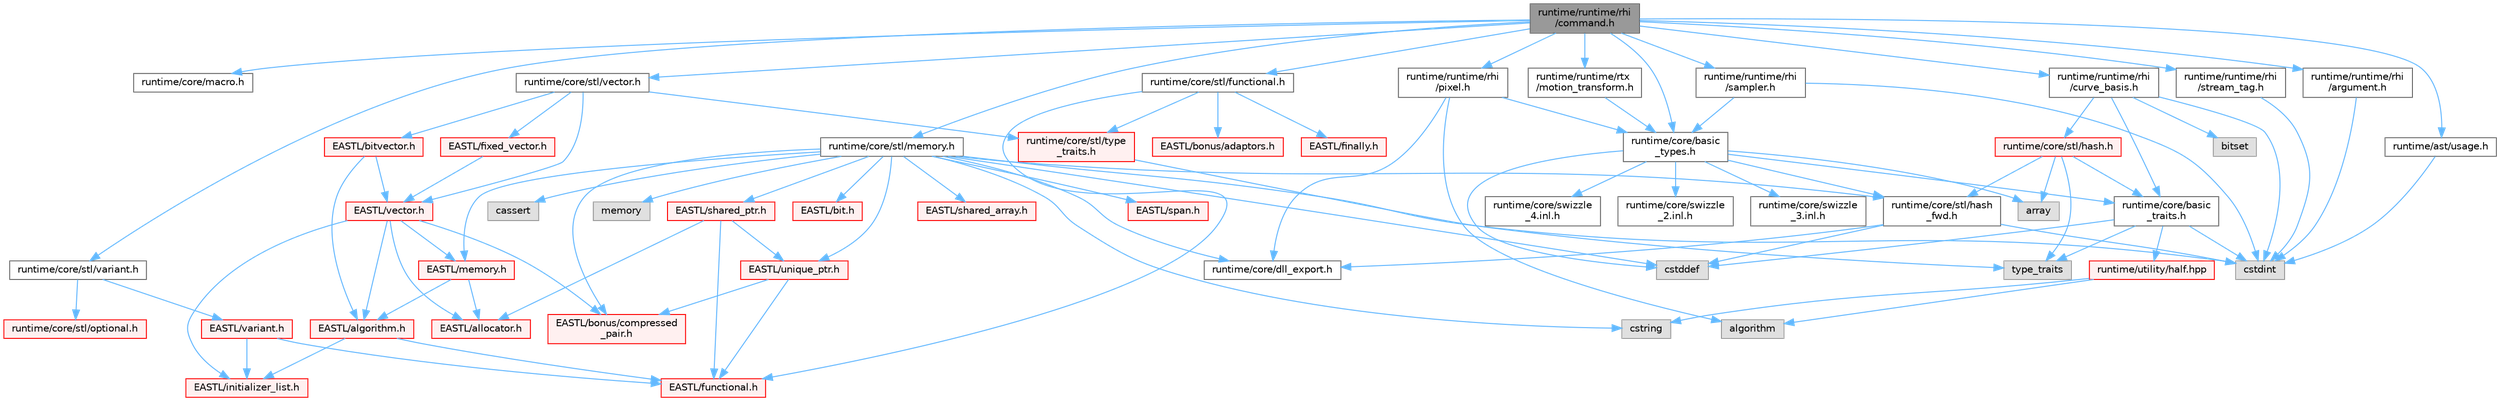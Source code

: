digraph "runtime/runtime/rhi/command.h"
{
 // LATEX_PDF_SIZE
  bgcolor="transparent";
  edge [fontname=Helvetica,fontsize=10,labelfontname=Helvetica,labelfontsize=10];
  node [fontname=Helvetica,fontsize=10,shape=box,height=0.2,width=0.4];
  Node1 [id="Node000001",label="runtime/runtime/rhi\l/command.h",height=0.2,width=0.4,color="gray40", fillcolor="grey60", style="filled", fontcolor="black",tooltip=" "];
  Node1 -> Node2 [id="edge1_Node000001_Node000002",color="steelblue1",style="solid",tooltip=" "];
  Node2 [id="Node000002",label="runtime/core/macro.h",height=0.2,width=0.4,color="grey40", fillcolor="white", style="filled",URL="$macro_8h.html",tooltip=" "];
  Node1 -> Node3 [id="edge2_Node000001_Node000003",color="steelblue1",style="solid",tooltip=" "];
  Node3 [id="Node000003",label="runtime/core/basic\l_types.h",height=0.2,width=0.4,color="grey40", fillcolor="white", style="filled",URL="$basic__types_8h.html",tooltip=" "];
  Node3 -> Node4 [id="edge3_Node000003_Node000004",color="steelblue1",style="solid",tooltip=" "];
  Node4 [id="Node000004",label="cstddef",height=0.2,width=0.4,color="grey60", fillcolor="#E0E0E0", style="filled",tooltip=" "];
  Node3 -> Node5 [id="edge4_Node000003_Node000005",color="steelblue1",style="solid",tooltip=" "];
  Node5 [id="Node000005",label="array",height=0.2,width=0.4,color="grey60", fillcolor="#E0E0E0", style="filled",tooltip=" "];
  Node3 -> Node6 [id="edge5_Node000003_Node000006",color="steelblue1",style="solid",tooltip=" "];
  Node6 [id="Node000006",label="runtime/core/stl/hash\l_fwd.h",height=0.2,width=0.4,color="grey40", fillcolor="white", style="filled",URL="$hash__fwd_8h.html",tooltip=" "];
  Node6 -> Node4 [id="edge6_Node000006_Node000004",color="steelblue1",style="solid",tooltip=" "];
  Node6 -> Node7 [id="edge7_Node000006_Node000007",color="steelblue1",style="solid",tooltip=" "];
  Node7 [id="Node000007",label="cstdint",height=0.2,width=0.4,color="grey60", fillcolor="#E0E0E0", style="filled",tooltip=" "];
  Node6 -> Node8 [id="edge8_Node000006_Node000008",color="steelblue1",style="solid",tooltip=" "];
  Node8 [id="Node000008",label="runtime/core/dll_export.h",height=0.2,width=0.4,color="grey40", fillcolor="white", style="filled",URL="$dll__export_8h.html",tooltip=" "];
  Node3 -> Node9 [id="edge9_Node000003_Node000009",color="steelblue1",style="solid",tooltip=" "];
  Node9 [id="Node000009",label="runtime/core/basic\l_traits.h",height=0.2,width=0.4,color="grey40", fillcolor="white", style="filled",URL="$basic__traits_8h.html",tooltip=" "];
  Node9 -> Node7 [id="edge10_Node000009_Node000007",color="steelblue1",style="solid",tooltip=" "];
  Node9 -> Node4 [id="edge11_Node000009_Node000004",color="steelblue1",style="solid",tooltip=" "];
  Node9 -> Node10 [id="edge12_Node000009_Node000010",color="steelblue1",style="solid",tooltip=" "];
  Node10 [id="Node000010",label="type_traits",height=0.2,width=0.4,color="grey60", fillcolor="#E0E0E0", style="filled",tooltip=" "];
  Node9 -> Node11 [id="edge13_Node000009_Node000011",color="steelblue1",style="solid",tooltip=" "];
  Node11 [id="Node000011",label="runtime/utility/half.hpp",height=0.2,width=0.4,color="red", fillcolor="#FFF0F0", style="filled",URL="$half_8hpp.html",tooltip=" "];
  Node11 -> Node13 [id="edge14_Node000011_Node000013",color="steelblue1",style="solid",tooltip=" "];
  Node13 [id="Node000013",label="algorithm",height=0.2,width=0.4,color="grey60", fillcolor="#E0E0E0", style="filled",tooltip=" "];
  Node11 -> Node20 [id="edge15_Node000011_Node000020",color="steelblue1",style="solid",tooltip=" "];
  Node20 [id="Node000020",label="cstring",height=0.2,width=0.4,color="grey60", fillcolor="#E0E0E0", style="filled",tooltip=" "];
  Node3 -> Node22 [id="edge16_Node000003_Node000022",color="steelblue1",style="solid",tooltip=" "];
  Node22 [id="Node000022",label="runtime/core/swizzle\l_2.inl.h",height=0.2,width=0.4,color="grey40", fillcolor="white", style="filled",URL="$core_2swizzle__2_8inl_8h.html",tooltip=" "];
  Node3 -> Node23 [id="edge17_Node000003_Node000023",color="steelblue1",style="solid",tooltip=" "];
  Node23 [id="Node000023",label="runtime/core/swizzle\l_3.inl.h",height=0.2,width=0.4,color="grey40", fillcolor="white", style="filled",URL="$core_2swizzle__3_8inl_8h.html",tooltip=" "];
  Node3 -> Node24 [id="edge18_Node000003_Node000024",color="steelblue1",style="solid",tooltip=" "];
  Node24 [id="Node000024",label="runtime/core/swizzle\l_4.inl.h",height=0.2,width=0.4,color="grey40", fillcolor="white", style="filled",URL="$core_2swizzle__4_8inl_8h.html",tooltip=" "];
  Node1 -> Node25 [id="edge19_Node000001_Node000025",color="steelblue1",style="solid",tooltip=" "];
  Node25 [id="Node000025",label="runtime/core/stl/vector.h",height=0.2,width=0.4,color="grey40", fillcolor="white", style="filled",URL="$core_2stl_2vector_8h.html",tooltip=" "];
  Node25 -> Node26 [id="edge20_Node000025_Node000026",color="steelblue1",style="solid",tooltip=" "];
  Node26 [id="Node000026",label="EASTL/vector.h",height=0.2,width=0.4,color="red", fillcolor="#FFF0F0", style="filled",URL="$_e_a_s_t_l_2include_2_e_a_s_t_l_2vector_8h.html",tooltip=" "];
  Node26 -> Node27 [id="edge21_Node000026_Node000027",color="steelblue1",style="solid",tooltip=" "];
  Node27 [id="Node000027",label="EASTL/algorithm.h",height=0.2,width=0.4,color="red", fillcolor="#FFF0F0", style="filled",URL="$_e_a_s_t_l_2include_2_e_a_s_t_l_2algorithm_8h.html",tooltip=" "];
  Node27 -> Node50 [id="edge22_Node000027_Node000050",color="steelblue1",style="solid",tooltip=" "];
  Node50 [id="Node000050",label="EASTL/initializer_list.h",height=0.2,width=0.4,color="red", fillcolor="#FFF0F0", style="filled",URL="$initializer__list_8h.html",tooltip=" "];
  Node27 -> Node79 [id="edge23_Node000027_Node000079",color="steelblue1",style="solid",tooltip=" "];
  Node79 [id="Node000079",label="EASTL/functional.h",height=0.2,width=0.4,color="red", fillcolor="#FFF0F0", style="filled",URL="$_e_a_s_t_l_2include_2_e_a_s_t_l_2functional_8h.html",tooltip=" "];
  Node26 -> Node63 [id="edge24_Node000026_Node000063",color="steelblue1",style="solid",tooltip=" "];
  Node63 [id="Node000063",label="EASTL/allocator.h",height=0.2,width=0.4,color="red", fillcolor="#FFF0F0", style="filled",URL="$allocator_8h.html",tooltip=" "];
  Node26 -> Node77 [id="edge25_Node000026_Node000077",color="steelblue1",style="solid",tooltip=" "];
  Node77 [id="Node000077",label="EASTL/bonus/compressed\l_pair.h",height=0.2,width=0.4,color="red", fillcolor="#FFF0F0", style="filled",URL="$compressed__pair_8h.html",tooltip=" "];
  Node26 -> Node50 [id="edge26_Node000026_Node000050",color="steelblue1",style="solid",tooltip=" "];
  Node26 -> Node59 [id="edge27_Node000026_Node000059",color="steelblue1",style="solid",tooltip=" "];
  Node59 [id="Node000059",label="EASTL/memory.h",height=0.2,width=0.4,color="red", fillcolor="#FFF0F0", style="filled",URL="$_e_a_s_t_l_2include_2_e_a_s_t_l_2memory_8h.html",tooltip=" "];
  Node59 -> Node27 [id="edge28_Node000059_Node000027",color="steelblue1",style="solid",tooltip=" "];
  Node59 -> Node63 [id="edge29_Node000059_Node000063",color="steelblue1",style="solid",tooltip=" "];
  Node25 -> Node168 [id="edge30_Node000025_Node000168",color="steelblue1",style="solid",tooltip=" "];
  Node168 [id="Node000168",label="EASTL/fixed_vector.h",height=0.2,width=0.4,color="red", fillcolor="#FFF0F0", style="filled",URL="$fixed__vector_8h.html",tooltip=" "];
  Node168 -> Node26 [id="edge31_Node000168_Node000026",color="steelblue1",style="solid",tooltip=" "];
  Node25 -> Node170 [id="edge32_Node000025_Node000170",color="steelblue1",style="solid",tooltip=" "];
  Node170 [id="Node000170",label="EASTL/bitvector.h",height=0.2,width=0.4,color="red", fillcolor="#FFF0F0", style="filled",URL="$bitvector_8h.html",tooltip=" "];
  Node170 -> Node26 [id="edge33_Node000170_Node000026",color="steelblue1",style="solid",tooltip=" "];
  Node170 -> Node27 [id="edge34_Node000170_Node000027",color="steelblue1",style="solid",tooltip=" "];
  Node25 -> Node172 [id="edge35_Node000025_Node000172",color="steelblue1",style="solid",tooltip=" "];
  Node172 [id="Node000172",label="runtime/core/stl/type\l_traits.h",height=0.2,width=0.4,color="red", fillcolor="#FFF0F0", style="filled",URL="$core_2stl_2type__traits_8h.html",tooltip=" "];
  Node172 -> Node10 [id="edge36_Node000172_Node000010",color="steelblue1",style="solid",tooltip=" "];
  Node1 -> Node54 [id="edge37_Node000001_Node000054",color="steelblue1",style="solid",tooltip=" "];
  Node54 [id="Node000054",label="runtime/core/stl/memory.h",height=0.2,width=0.4,color="grey40", fillcolor="white", style="filled",URL="$core_2stl_2memory_8h.html",tooltip=" "];
  Node54 -> Node4 [id="edge38_Node000054_Node000004",color="steelblue1",style="solid",tooltip=" "];
  Node54 -> Node7 [id="edge39_Node000054_Node000007",color="steelblue1",style="solid",tooltip=" "];
  Node54 -> Node55 [id="edge40_Node000054_Node000055",color="steelblue1",style="solid",tooltip=" "];
  Node55 [id="Node000055",label="cassert",height=0.2,width=0.4,color="grey60", fillcolor="#E0E0E0", style="filled",tooltip=" "];
  Node54 -> Node56 [id="edge41_Node000054_Node000056",color="steelblue1",style="solid",tooltip=" "];
  Node56 [id="Node000056",label="memory",height=0.2,width=0.4,color="grey60", fillcolor="#E0E0E0", style="filled",tooltip=" "];
  Node54 -> Node20 [id="edge42_Node000054_Node000020",color="steelblue1",style="solid",tooltip=" "];
  Node54 -> Node57 [id="edge43_Node000054_Node000057",color="steelblue1",style="solid",tooltip=" "];
  Node57 [id="Node000057",label="EASTL/bit.h",height=0.2,width=0.4,color="red", fillcolor="#FFF0F0", style="filled",URL="$bit_8h.html",tooltip=" "];
  Node54 -> Node59 [id="edge44_Node000054_Node000059",color="steelblue1",style="solid",tooltip=" "];
  Node54 -> Node74 [id="edge45_Node000054_Node000074",color="steelblue1",style="solid",tooltip=" "];
  Node74 [id="Node000074",label="EASTL/shared_array.h",height=0.2,width=0.4,color="red", fillcolor="#FFF0F0", style="filled",URL="$shared__array_8h.html",tooltip=" "];
  Node54 -> Node76 [id="edge46_Node000054_Node000076",color="steelblue1",style="solid",tooltip=" "];
  Node76 [id="Node000076",label="EASTL/unique_ptr.h",height=0.2,width=0.4,color="red", fillcolor="#FFF0F0", style="filled",URL="$unique__ptr_8h.html",tooltip=" "];
  Node76 -> Node77 [id="edge47_Node000076_Node000077",color="steelblue1",style="solid",tooltip=" "];
  Node76 -> Node79 [id="edge48_Node000076_Node000079",color="steelblue1",style="solid",tooltip=" "];
  Node54 -> Node84 [id="edge49_Node000054_Node000084",color="steelblue1",style="solid",tooltip=" "];
  Node84 [id="Node000084",label="EASTL/shared_ptr.h",height=0.2,width=0.4,color="red", fillcolor="#FFF0F0", style="filled",URL="$shared__ptr_8h.html",tooltip=" "];
  Node84 -> Node76 [id="edge50_Node000084_Node000076",color="steelblue1",style="solid",tooltip=" "];
  Node84 -> Node79 [id="edge51_Node000084_Node000079",color="steelblue1",style="solid",tooltip=" "];
  Node84 -> Node63 [id="edge52_Node000084_Node000063",color="steelblue1",style="solid",tooltip=" "];
  Node54 -> Node164 [id="edge53_Node000054_Node000164",color="steelblue1",style="solid",tooltip=" "];
  Node164 [id="Node000164",label="EASTL/span.h",height=0.2,width=0.4,color="red", fillcolor="#FFF0F0", style="filled",URL="$span_8h.html",tooltip=" "];
  Node54 -> Node77 [id="edge54_Node000054_Node000077",color="steelblue1",style="solid",tooltip=" "];
  Node54 -> Node8 [id="edge55_Node000054_Node000008",color="steelblue1",style="solid",tooltip=" "];
  Node54 -> Node6 [id="edge56_Node000054_Node000006",color="steelblue1",style="solid",tooltip=" "];
  Node1 -> Node173 [id="edge57_Node000001_Node000173",color="steelblue1",style="solid",tooltip=" "];
  Node173 [id="Node000173",label="runtime/core/stl/variant.h",height=0.2,width=0.4,color="grey40", fillcolor="white", style="filled",URL="$core_2stl_2variant_8h.html",tooltip=" "];
  Node173 -> Node174 [id="edge58_Node000173_Node000174",color="steelblue1",style="solid",tooltip=" "];
  Node174 [id="Node000174",label="runtime/core/stl/optional.h",height=0.2,width=0.4,color="red", fillcolor="#FFF0F0", style="filled",URL="$core_2stl_2optional_8h.html",tooltip=" "];
  Node173 -> Node176 [id="edge59_Node000173_Node000176",color="steelblue1",style="solid",tooltip=" "];
  Node176 [id="Node000176",label="EASTL/variant.h",height=0.2,width=0.4,color="red", fillcolor="#FFF0F0", style="filled",URL="$_e_a_s_t_l_2include_2_e_a_s_t_l_2variant_8h.html",tooltip=" "];
  Node176 -> Node79 [id="edge60_Node000176_Node000079",color="steelblue1",style="solid",tooltip=" "];
  Node176 -> Node50 [id="edge61_Node000176_Node000050",color="steelblue1",style="solid",tooltip=" "];
  Node1 -> Node179 [id="edge62_Node000001_Node000179",color="steelblue1",style="solid",tooltip=" "];
  Node179 [id="Node000179",label="runtime/core/stl/functional.h",height=0.2,width=0.4,color="grey40", fillcolor="white", style="filled",URL="$core_2stl_2functional_8h.html",tooltip=" "];
  Node179 -> Node172 [id="edge63_Node000179_Node000172",color="steelblue1",style="solid",tooltip=" "];
  Node179 -> Node180 [id="edge64_Node000179_Node000180",color="steelblue1",style="solid",tooltip=" "];
  Node180 [id="Node000180",label="EASTL/finally.h",height=0.2,width=0.4,color="red", fillcolor="#FFF0F0", style="filled",URL="$finally_8h.html",tooltip=" "];
  Node179 -> Node79 [id="edge65_Node000179_Node000079",color="steelblue1",style="solid",tooltip=" "];
  Node179 -> Node181 [id="edge66_Node000179_Node000181",color="steelblue1",style="solid",tooltip=" "];
  Node181 [id="Node000181",label="EASTL/bonus/adaptors.h",height=0.2,width=0.4,color="red", fillcolor="#FFF0F0", style="filled",URL="$adaptors_8h.html",tooltip=" "];
  Node1 -> Node182 [id="edge67_Node000001_Node000182",color="steelblue1",style="solid",tooltip=" "];
  Node182 [id="Node000182",label="runtime/ast/usage.h",height=0.2,width=0.4,color="grey40", fillcolor="white", style="filled",URL="$usage_8h.html",tooltip=" "];
  Node182 -> Node7 [id="edge68_Node000182_Node000007",color="steelblue1",style="solid",tooltip=" "];
  Node1 -> Node183 [id="edge69_Node000001_Node000183",color="steelblue1",style="solid",tooltip=" "];
  Node183 [id="Node000183",label="runtime/runtime/rhi\l/pixel.h",height=0.2,width=0.4,color="grey40", fillcolor="white", style="filled",URL="$pixel_8h.html",tooltip=" "];
  Node183 -> Node13 [id="edge70_Node000183_Node000013",color="steelblue1",style="solid",tooltip=" "];
  Node183 -> Node8 [id="edge71_Node000183_Node000008",color="steelblue1",style="solid",tooltip=" "];
  Node183 -> Node3 [id="edge72_Node000183_Node000003",color="steelblue1",style="solid",tooltip=" "];
  Node1 -> Node184 [id="edge73_Node000001_Node000184",color="steelblue1",style="solid",tooltip=" "];
  Node184 [id="Node000184",label="runtime/runtime/rhi\l/stream_tag.h",height=0.2,width=0.4,color="grey40", fillcolor="white", style="filled",URL="$stream__tag_8h.html",tooltip=" "];
  Node184 -> Node7 [id="edge74_Node000184_Node000007",color="steelblue1",style="solid",tooltip=" "];
  Node1 -> Node185 [id="edge75_Node000001_Node000185",color="steelblue1",style="solid",tooltip=" "];
  Node185 [id="Node000185",label="runtime/runtime/rhi\l/sampler.h",height=0.2,width=0.4,color="grey40", fillcolor="white", style="filled",URL="$sampler_8h.html",tooltip=" "];
  Node185 -> Node7 [id="edge76_Node000185_Node000007",color="steelblue1",style="solid",tooltip=" "];
  Node185 -> Node3 [id="edge77_Node000185_Node000003",color="steelblue1",style="solid",tooltip=" "];
  Node1 -> Node186 [id="edge78_Node000001_Node000186",color="steelblue1",style="solid",tooltip=" "];
  Node186 [id="Node000186",label="runtime/runtime/rhi\l/argument.h",height=0.2,width=0.4,color="grey40", fillcolor="white", style="filled",URL="$argument_8h.html",tooltip=" "];
  Node186 -> Node7 [id="edge79_Node000186_Node000007",color="steelblue1",style="solid",tooltip=" "];
  Node1 -> Node187 [id="edge80_Node000001_Node000187",color="steelblue1",style="solid",tooltip=" "];
  Node187 [id="Node000187",label="runtime/runtime/rhi\l/curve_basis.h",height=0.2,width=0.4,color="grey40", fillcolor="white", style="filled",URL="$curve__basis_8h.html",tooltip=" "];
  Node187 -> Node7 [id="edge81_Node000187_Node000007",color="steelblue1",style="solid",tooltip=" "];
  Node187 -> Node188 [id="edge82_Node000187_Node000188",color="steelblue1",style="solid",tooltip=" "];
  Node188 [id="Node000188",label="bitset",height=0.2,width=0.4,color="grey60", fillcolor="#E0E0E0", style="filled",tooltip=" "];
  Node187 -> Node9 [id="edge83_Node000187_Node000009",color="steelblue1",style="solid",tooltip=" "];
  Node187 -> Node189 [id="edge84_Node000187_Node000189",color="steelblue1",style="solid",tooltip=" "];
  Node189 [id="Node000189",label="runtime/core/stl/hash.h",height=0.2,width=0.4,color="red", fillcolor="#FFF0F0", style="filled",URL="$hash_8h.html",tooltip=" "];
  Node189 -> Node5 [id="edge85_Node000189_Node000005",color="steelblue1",style="solid",tooltip=" "];
  Node189 -> Node10 [id="edge86_Node000189_Node000010",color="steelblue1",style="solid",tooltip=" "];
  Node189 -> Node6 [id="edge87_Node000189_Node000006",color="steelblue1",style="solid",tooltip=" "];
  Node189 -> Node9 [id="edge88_Node000189_Node000009",color="steelblue1",style="solid",tooltip=" "];
  Node1 -> Node190 [id="edge89_Node000001_Node000190",color="steelblue1",style="solid",tooltip=" "];
  Node190 [id="Node000190",label="runtime/runtime/rtx\l/motion_transform.h",height=0.2,width=0.4,color="grey40", fillcolor="white", style="filled",URL="$motion__transform_8h.html",tooltip=" "];
  Node190 -> Node3 [id="edge90_Node000190_Node000003",color="steelblue1",style="solid",tooltip=" "];
}
